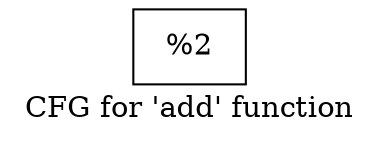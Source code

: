 digraph "CFG for 'add' function" {
	label="CFG for 'add' function";

	Node0xa9f120 [shape=record,label="{%2}"];
}
